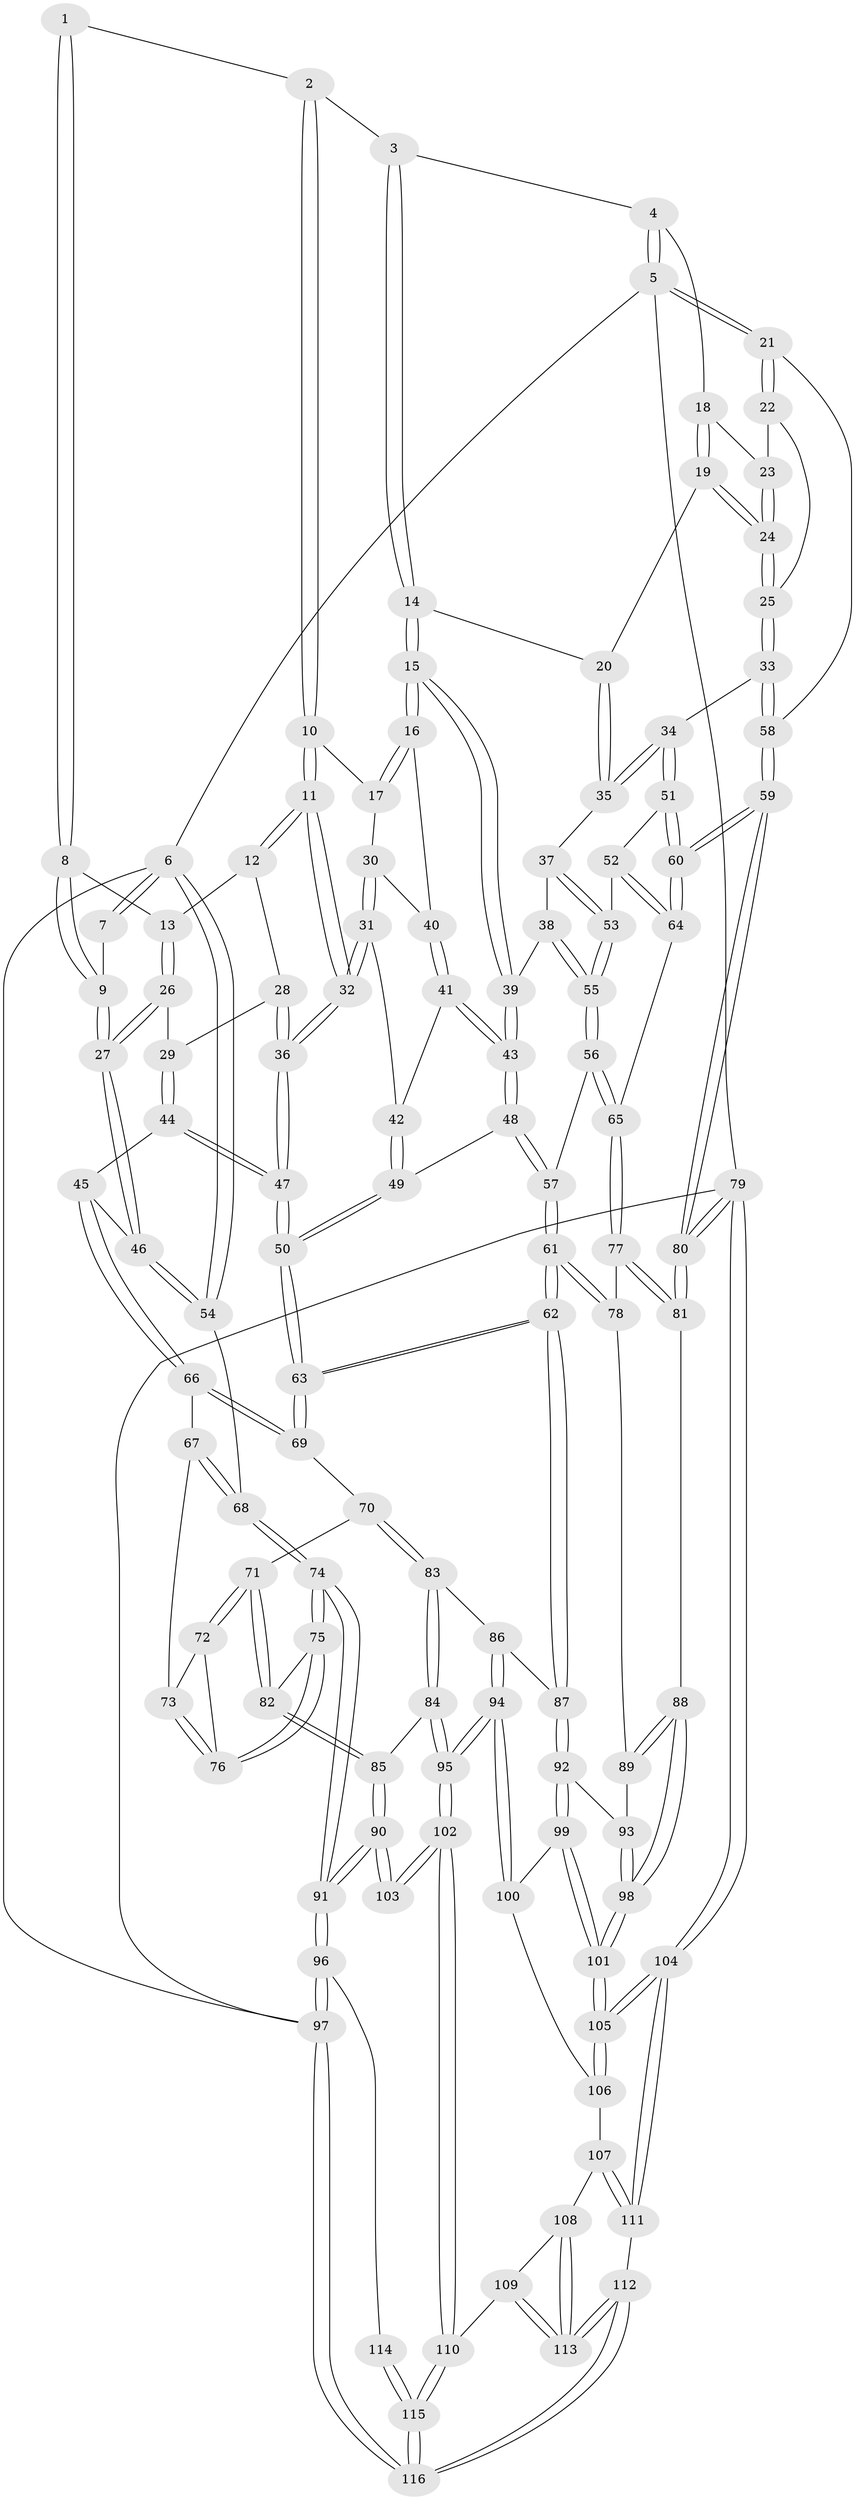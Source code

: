 // Generated by graph-tools (version 1.1) at 2025/03/03/09/25 03:03:18]
// undirected, 116 vertices, 287 edges
graph export_dot {
graph [start="1"]
  node [color=gray90,style=filled];
  1 [pos="+0.2825595224056258+0"];
  2 [pos="+0.5034772414878004+0"];
  3 [pos="+0.5587684959911481+0"];
  4 [pos="+1+0"];
  5 [pos="+1+0"];
  6 [pos="+0+0"];
  7 [pos="+0.17032782464885404+0"];
  8 [pos="+0.26749487231512115+0.07052140301767944"];
  9 [pos="+0.06139485869405094+0.1908273235755238"];
  10 [pos="+0.4343525728235726+0.12272481160751827"];
  11 [pos="+0.4054692781554753+0.17262220722748509"];
  12 [pos="+0.3081419746005149+0.13534810566218483"];
  13 [pos="+0.274002035398814+0.09167878385681814"];
  14 [pos="+0.6586582369753071+0.07621607618254729"];
  15 [pos="+0.6255811356687396+0.17558979273192676"];
  16 [pos="+0.6222463514989225+0.17699120084358347"];
  17 [pos="+0.4544317481671699+0.13150677636395663"];
  18 [pos="+0.870383543683143+0.06593958408797397"];
  19 [pos="+0.7590803044527673+0.09555471777238074"];
  20 [pos="+0.7052097942362774+0.0919943465985873"];
  21 [pos="+1+0.16926794100135342"];
  22 [pos="+0.9278203398287791+0.12490517268598797"];
  23 [pos="+0.8761869873779623+0.07807731180580582"];
  24 [pos="+0.8493493847181335+0.19122634043521583"];
  25 [pos="+0.8665071518449224+0.25375007611824096"];
  26 [pos="+0.1949377932499105+0.22168089478016287"];
  27 [pos="+0.05898402519576179+0.19590774000955732"];
  28 [pos="+0.2917580863386484+0.18115806768389628"];
  29 [pos="+0.2205454865999534+0.23876047608678908"];
  30 [pos="+0.5475784928969525+0.2074824462269803"];
  31 [pos="+0.4195185667629896+0.23373331168464162"];
  32 [pos="+0.41375611020120895+0.23420369889997494"];
  33 [pos="+0.8665810419357237+0.25808930780389167"];
  34 [pos="+0.8562997399450901+0.2631571375348859"];
  35 [pos="+0.8103358857543144+0.25530713473502104"];
  36 [pos="+0.37120697043564127+0.32896333833362246"];
  37 [pos="+0.7514736842625097+0.2682198378159535"];
  38 [pos="+0.7069447212063507+0.2710828008888155"];
  39 [pos="+0.6551738705634683+0.23635256268090327"];
  40 [pos="+0.5731577807212023+0.20583307159778644"];
  41 [pos="+0.5406514058037634+0.2828301825048454"];
  42 [pos="+0.5405670612155664+0.28289335788664893"];
  43 [pos="+0.6075986796161198+0.33272679028437524"];
  44 [pos="+0.28671124420059746+0.32837524194506856"];
  45 [pos="+0.17956402787634643+0.38973595228138325"];
  46 [pos="+0.024920350053859994+0.2193339010184603"];
  47 [pos="+0.3677802757194454+0.34015960571808473"];
  48 [pos="+0.6053831074506507+0.3562668757799432"];
  49 [pos="+0.5089871726218039+0.3267464167236293"];
  50 [pos="+0.39577593465934885+0.38344463061177086"];
  51 [pos="+0.8246726738164142+0.3611869941800765"];
  52 [pos="+0.8180247640888226+0.3703314136666004"];
  53 [pos="+0.7666978396961248+0.3839518747157216"];
  54 [pos="+0+0.27995981188054236"];
  55 [pos="+0.7041625936617196+0.4121918736251166"];
  56 [pos="+0.6814786067256944+0.4415814034009221"];
  57 [pos="+0.6310890589735432+0.45128904386211427"];
  58 [pos="+1+0.32747546652772896"];
  59 [pos="+1+0.4730960070673837"];
  60 [pos="+1+0.4763395467704377"];
  61 [pos="+0.5154607566575461+0.5478433913363724"];
  62 [pos="+0.4529775096345271+0.5764116904693831"];
  63 [pos="+0.43809658370674054+0.5378926260003819"];
  64 [pos="+0.8709277440473291+0.5164320564392426"];
  65 [pos="+0.8218991458853744+0.5465050237632485"];
  66 [pos="+0.1742407861570524+0.4047736031660483"];
  67 [pos="+0.16475874510481014+0.4106518718968817"];
  68 [pos="+0+0.4535433748522369"];
  69 [pos="+0.18955256183891703+0.4319777926219388"];
  70 [pos="+0.22104006506400858+0.585752389695148"];
  71 [pos="+0.2144745903764744+0.5863339635950601"];
  72 [pos="+0.1899593261818972+0.5791761357850564"];
  73 [pos="+0.13063594680143165+0.4737442787900009"];
  74 [pos="+0+0.5472539573975072"];
  75 [pos="+0.007942760860522457+0.559073732667057"];
  76 [pos="+0.008251512933272281+0.5590387646301679"];
  77 [pos="+0.8039634228394414+0.6024031824792558"];
  78 [pos="+0.7259126594004421+0.6134157307000939"];
  79 [pos="+1+1"];
  80 [pos="+1+0.7343910830162104"];
  81 [pos="+0.8362507849752396+0.7143939016211382"];
  82 [pos="+0.13089680382801383+0.6801346759044723"];
  83 [pos="+0.27902243395548326+0.6033994842274757"];
  84 [pos="+0.1848781096205648+0.7653810956592341"];
  85 [pos="+0.11879648324135995+0.7368827947447538"];
  86 [pos="+0.29873886041456+0.602224334946733"];
  87 [pos="+0.4517874275668168+0.5793907540225198"];
  88 [pos="+0.786965095060574+0.7779805035244237"];
  89 [pos="+0.6839736759955234+0.6898274532561137"];
  90 [pos="+0.01620161710817488+0.7630596743687741"];
  91 [pos="+0+0.7588842554045286"];
  92 [pos="+0.4543227705170474+0.590626403943952"];
  93 [pos="+0.602564379998482+0.6905457014253568"];
  94 [pos="+0.24455326855620493+0.8417161152572475"];
  95 [pos="+0.23348009160463426+0.8473949152340432"];
  96 [pos="+0+0.8060057391478229"];
  97 [pos="+0+1"];
  98 [pos="+0.7283516838265798+0.9329908423936812"];
  99 [pos="+0.44349185610346303+0.6901377858282083"];
  100 [pos="+0.4033787880691351+0.7817464114144747"];
  101 [pos="+0.7214323432465878+0.9839320426665737"];
  102 [pos="+0.20565714681618882+0.9207424825980036"];
  103 [pos="+0.20052633928611588+0.919160640536395"];
  104 [pos="+0.7411106282903036+1"];
  105 [pos="+0.7314023257146519+1"];
  106 [pos="+0.4058055874924357+0.7901499494376286"];
  107 [pos="+0.39640401522015+0.9269041219097031"];
  108 [pos="+0.3585242810416191+0.9421654136041501"];
  109 [pos="+0.3159001226741983+0.9435450689111665"];
  110 [pos="+0.20597209767194014+0.9219568596286012"];
  111 [pos="+0.6581707699066877+1"];
  112 [pos="+0.3784569021784837+1"];
  113 [pos="+0.3625193431697563+1"];
  114 [pos="+0.011782721395237642+0.9072979387566953"];
  115 [pos="+0.17485931586308295+1"];
  116 [pos="+0.1697194273119342+1"];
  1 -- 2;
  1 -- 8;
  1 -- 8;
  2 -- 3;
  2 -- 10;
  2 -- 10;
  3 -- 4;
  3 -- 14;
  3 -- 14;
  4 -- 5;
  4 -- 5;
  4 -- 18;
  5 -- 6;
  5 -- 21;
  5 -- 21;
  5 -- 79;
  6 -- 7;
  6 -- 7;
  6 -- 54;
  6 -- 54;
  6 -- 97;
  7 -- 9;
  8 -- 9;
  8 -- 9;
  8 -- 13;
  9 -- 27;
  9 -- 27;
  10 -- 11;
  10 -- 11;
  10 -- 17;
  11 -- 12;
  11 -- 12;
  11 -- 32;
  11 -- 32;
  12 -- 13;
  12 -- 28;
  13 -- 26;
  13 -- 26;
  14 -- 15;
  14 -- 15;
  14 -- 20;
  15 -- 16;
  15 -- 16;
  15 -- 39;
  15 -- 39;
  16 -- 17;
  16 -- 17;
  16 -- 40;
  17 -- 30;
  18 -- 19;
  18 -- 19;
  18 -- 23;
  19 -- 20;
  19 -- 24;
  19 -- 24;
  20 -- 35;
  20 -- 35;
  21 -- 22;
  21 -- 22;
  21 -- 58;
  22 -- 23;
  22 -- 25;
  23 -- 24;
  23 -- 24;
  24 -- 25;
  24 -- 25;
  25 -- 33;
  25 -- 33;
  26 -- 27;
  26 -- 27;
  26 -- 29;
  27 -- 46;
  27 -- 46;
  28 -- 29;
  28 -- 36;
  28 -- 36;
  29 -- 44;
  29 -- 44;
  30 -- 31;
  30 -- 31;
  30 -- 40;
  31 -- 32;
  31 -- 32;
  31 -- 42;
  32 -- 36;
  32 -- 36;
  33 -- 34;
  33 -- 58;
  33 -- 58;
  34 -- 35;
  34 -- 35;
  34 -- 51;
  34 -- 51;
  35 -- 37;
  36 -- 47;
  36 -- 47;
  37 -- 38;
  37 -- 53;
  37 -- 53;
  38 -- 39;
  38 -- 55;
  38 -- 55;
  39 -- 43;
  39 -- 43;
  40 -- 41;
  40 -- 41;
  41 -- 42;
  41 -- 43;
  41 -- 43;
  42 -- 49;
  42 -- 49;
  43 -- 48;
  43 -- 48;
  44 -- 45;
  44 -- 47;
  44 -- 47;
  45 -- 46;
  45 -- 66;
  45 -- 66;
  46 -- 54;
  46 -- 54;
  47 -- 50;
  47 -- 50;
  48 -- 49;
  48 -- 57;
  48 -- 57;
  49 -- 50;
  49 -- 50;
  50 -- 63;
  50 -- 63;
  51 -- 52;
  51 -- 60;
  51 -- 60;
  52 -- 53;
  52 -- 64;
  52 -- 64;
  53 -- 55;
  53 -- 55;
  54 -- 68;
  55 -- 56;
  55 -- 56;
  56 -- 57;
  56 -- 65;
  56 -- 65;
  57 -- 61;
  57 -- 61;
  58 -- 59;
  58 -- 59;
  59 -- 60;
  59 -- 60;
  59 -- 80;
  59 -- 80;
  60 -- 64;
  60 -- 64;
  61 -- 62;
  61 -- 62;
  61 -- 78;
  61 -- 78;
  62 -- 63;
  62 -- 63;
  62 -- 87;
  62 -- 87;
  63 -- 69;
  63 -- 69;
  64 -- 65;
  65 -- 77;
  65 -- 77;
  66 -- 67;
  66 -- 69;
  66 -- 69;
  67 -- 68;
  67 -- 68;
  67 -- 73;
  68 -- 74;
  68 -- 74;
  69 -- 70;
  70 -- 71;
  70 -- 83;
  70 -- 83;
  71 -- 72;
  71 -- 72;
  71 -- 82;
  71 -- 82;
  72 -- 73;
  72 -- 76;
  73 -- 76;
  73 -- 76;
  74 -- 75;
  74 -- 75;
  74 -- 91;
  74 -- 91;
  75 -- 76;
  75 -- 76;
  75 -- 82;
  77 -- 78;
  77 -- 81;
  77 -- 81;
  78 -- 89;
  79 -- 80;
  79 -- 80;
  79 -- 104;
  79 -- 104;
  79 -- 97;
  80 -- 81;
  80 -- 81;
  81 -- 88;
  82 -- 85;
  82 -- 85;
  83 -- 84;
  83 -- 84;
  83 -- 86;
  84 -- 85;
  84 -- 95;
  84 -- 95;
  85 -- 90;
  85 -- 90;
  86 -- 87;
  86 -- 94;
  86 -- 94;
  87 -- 92;
  87 -- 92;
  88 -- 89;
  88 -- 89;
  88 -- 98;
  88 -- 98;
  89 -- 93;
  90 -- 91;
  90 -- 91;
  90 -- 103;
  90 -- 103;
  91 -- 96;
  91 -- 96;
  92 -- 93;
  92 -- 99;
  92 -- 99;
  93 -- 98;
  93 -- 98;
  94 -- 95;
  94 -- 95;
  94 -- 100;
  94 -- 100;
  95 -- 102;
  95 -- 102;
  96 -- 97;
  96 -- 97;
  96 -- 114;
  97 -- 116;
  97 -- 116;
  98 -- 101;
  98 -- 101;
  99 -- 100;
  99 -- 101;
  99 -- 101;
  100 -- 106;
  101 -- 105;
  101 -- 105;
  102 -- 103;
  102 -- 103;
  102 -- 110;
  102 -- 110;
  104 -- 105;
  104 -- 105;
  104 -- 111;
  104 -- 111;
  105 -- 106;
  105 -- 106;
  106 -- 107;
  107 -- 108;
  107 -- 111;
  107 -- 111;
  108 -- 109;
  108 -- 113;
  108 -- 113;
  109 -- 110;
  109 -- 113;
  109 -- 113;
  110 -- 115;
  110 -- 115;
  111 -- 112;
  112 -- 113;
  112 -- 113;
  112 -- 116;
  112 -- 116;
  114 -- 115;
  114 -- 115;
  115 -- 116;
  115 -- 116;
}
